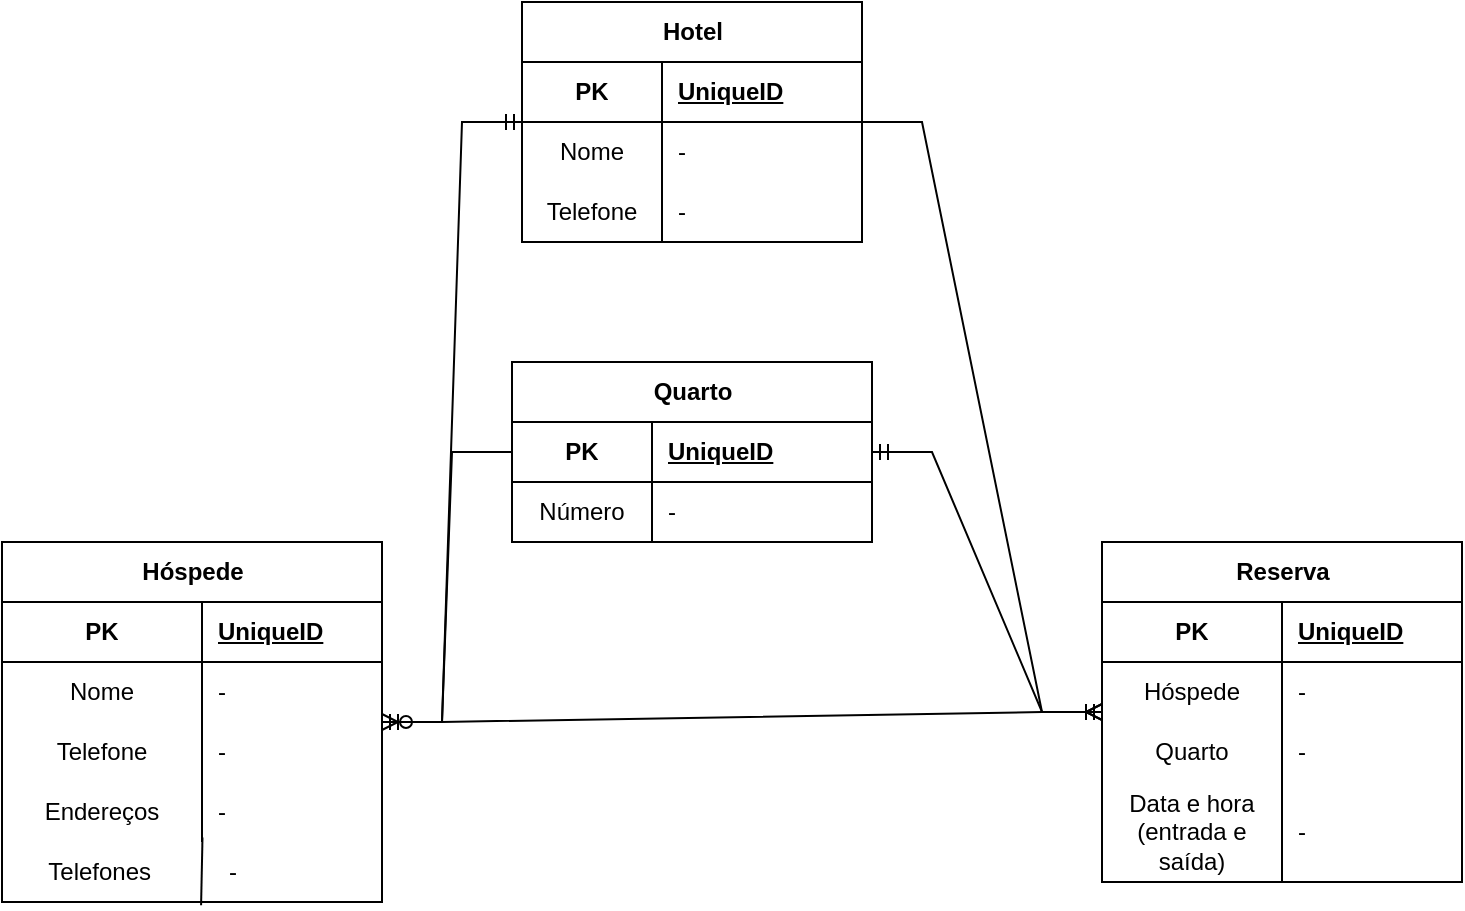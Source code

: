 <mxfile version="21.8.2" type="github">
  <diagram name="Página-1" id="kz3qCCOtKanPKsc4gqSp">
    <mxGraphModel dx="632" dy="823" grid="1" gridSize="10" guides="1" tooltips="1" connect="1" arrows="1" fold="1" page="1" pageScale="1" pageWidth="827" pageHeight="1169" math="0" shadow="0">
      <root>
        <mxCell id="0" />
        <mxCell id="1" parent="0" />
        <mxCell id="ZXoM54wwrKdv68BKIaWM-27" value="Hóspede" style="shape=table;startSize=30;container=1;collapsible=1;childLayout=tableLayout;fixedRows=1;rowLines=0;fontStyle=1;align=center;resizeLast=1;html=1;" vertex="1" parent="1">
          <mxGeometry x="90" y="320" width="190" height="180" as="geometry" />
        </mxCell>
        <mxCell id="ZXoM54wwrKdv68BKIaWM-28" value="" style="shape=tableRow;horizontal=0;startSize=0;swimlaneHead=0;swimlaneBody=0;fillColor=none;collapsible=0;dropTarget=0;points=[[0,0.5],[1,0.5]];portConstraint=eastwest;top=0;left=0;right=0;bottom=1;" vertex="1" parent="ZXoM54wwrKdv68BKIaWM-27">
          <mxGeometry y="30" width="190" height="30" as="geometry" />
        </mxCell>
        <mxCell id="ZXoM54wwrKdv68BKIaWM-29" value="PK" style="shape=partialRectangle;connectable=0;fillColor=none;top=0;left=0;bottom=0;right=0;fontStyle=1;overflow=hidden;whiteSpace=wrap;html=1;" vertex="1" parent="ZXoM54wwrKdv68BKIaWM-28">
          <mxGeometry width="100" height="30" as="geometry">
            <mxRectangle width="100" height="30" as="alternateBounds" />
          </mxGeometry>
        </mxCell>
        <mxCell id="ZXoM54wwrKdv68BKIaWM-30" value="UniqueID" style="shape=partialRectangle;connectable=0;fillColor=none;top=0;left=0;bottom=0;right=0;align=left;spacingLeft=6;fontStyle=5;overflow=hidden;whiteSpace=wrap;html=1;" vertex="1" parent="ZXoM54wwrKdv68BKIaWM-28">
          <mxGeometry x="100" width="90" height="30" as="geometry">
            <mxRectangle width="90" height="30" as="alternateBounds" />
          </mxGeometry>
        </mxCell>
        <mxCell id="ZXoM54wwrKdv68BKIaWM-31" value="" style="shape=tableRow;horizontal=0;startSize=0;swimlaneHead=0;swimlaneBody=0;fillColor=none;collapsible=0;dropTarget=0;points=[[0,0.5],[1,0.5]];portConstraint=eastwest;top=0;left=0;right=0;bottom=0;" vertex="1" parent="ZXoM54wwrKdv68BKIaWM-27">
          <mxGeometry y="60" width="190" height="30" as="geometry" />
        </mxCell>
        <mxCell id="ZXoM54wwrKdv68BKIaWM-32" value="Nome" style="shape=partialRectangle;connectable=0;fillColor=none;top=0;left=0;bottom=0;right=0;editable=1;overflow=hidden;whiteSpace=wrap;html=1;" vertex="1" parent="ZXoM54wwrKdv68BKIaWM-31">
          <mxGeometry width="100" height="30" as="geometry">
            <mxRectangle width="100" height="30" as="alternateBounds" />
          </mxGeometry>
        </mxCell>
        <mxCell id="ZXoM54wwrKdv68BKIaWM-33" value="-" style="shape=partialRectangle;connectable=0;fillColor=none;top=0;left=0;bottom=0;right=0;align=left;spacingLeft=6;overflow=hidden;whiteSpace=wrap;html=1;" vertex="1" parent="ZXoM54wwrKdv68BKIaWM-31">
          <mxGeometry x="100" width="90" height="30" as="geometry">
            <mxRectangle width="90" height="30" as="alternateBounds" />
          </mxGeometry>
        </mxCell>
        <mxCell id="ZXoM54wwrKdv68BKIaWM-34" value="" style="shape=tableRow;horizontal=0;startSize=0;swimlaneHead=0;swimlaneBody=0;fillColor=none;collapsible=0;dropTarget=0;points=[[0,0.5],[1,0.5]];portConstraint=eastwest;top=0;left=0;right=0;bottom=0;" vertex="1" parent="ZXoM54wwrKdv68BKIaWM-27">
          <mxGeometry y="90" width="190" height="30" as="geometry" />
        </mxCell>
        <mxCell id="ZXoM54wwrKdv68BKIaWM-35" value="Telefone" style="shape=partialRectangle;connectable=0;fillColor=none;top=0;left=0;bottom=0;right=0;editable=1;overflow=hidden;whiteSpace=wrap;html=1;" vertex="1" parent="ZXoM54wwrKdv68BKIaWM-34">
          <mxGeometry width="100" height="30" as="geometry">
            <mxRectangle width="100" height="30" as="alternateBounds" />
          </mxGeometry>
        </mxCell>
        <mxCell id="ZXoM54wwrKdv68BKIaWM-36" value="-" style="shape=partialRectangle;connectable=0;fillColor=none;top=0;left=0;bottom=0;right=0;align=left;spacingLeft=6;overflow=hidden;whiteSpace=wrap;html=1;" vertex="1" parent="ZXoM54wwrKdv68BKIaWM-34">
          <mxGeometry x="100" width="90" height="30" as="geometry">
            <mxRectangle width="90" height="30" as="alternateBounds" />
          </mxGeometry>
        </mxCell>
        <mxCell id="ZXoM54wwrKdv68BKIaWM-37" value="" style="shape=tableRow;horizontal=0;startSize=0;swimlaneHead=0;swimlaneBody=0;fillColor=none;collapsible=0;dropTarget=0;points=[[0,0.5],[1,0.5]];portConstraint=eastwest;top=0;left=0;right=0;bottom=0;" vertex="1" parent="ZXoM54wwrKdv68BKIaWM-27">
          <mxGeometry y="120" width="190" height="30" as="geometry" />
        </mxCell>
        <mxCell id="ZXoM54wwrKdv68BKIaWM-38" value="Endereços" style="shape=partialRectangle;connectable=0;fillColor=none;top=0;left=0;bottom=0;right=0;editable=1;overflow=hidden;whiteSpace=wrap;html=1;" vertex="1" parent="ZXoM54wwrKdv68BKIaWM-37">
          <mxGeometry width="100" height="30" as="geometry">
            <mxRectangle width="100" height="30" as="alternateBounds" />
          </mxGeometry>
        </mxCell>
        <mxCell id="ZXoM54wwrKdv68BKIaWM-39" value="-" style="shape=partialRectangle;connectable=0;fillColor=none;top=0;left=0;bottom=0;right=0;align=left;spacingLeft=6;overflow=hidden;whiteSpace=wrap;html=1;" vertex="1" parent="ZXoM54wwrKdv68BKIaWM-37">
          <mxGeometry x="100" width="90" height="30" as="geometry">
            <mxRectangle width="90" height="30" as="alternateBounds" />
          </mxGeometry>
        </mxCell>
        <mxCell id="ZXoM54wwrKdv68BKIaWM-52" value="Hotel" style="shape=table;startSize=30;container=1;collapsible=1;childLayout=tableLayout;fixedRows=1;rowLines=0;fontStyle=1;align=center;resizeLast=1;html=1;" vertex="1" parent="1">
          <mxGeometry x="350" y="50" width="170" height="120" as="geometry" />
        </mxCell>
        <mxCell id="ZXoM54wwrKdv68BKIaWM-53" value="" style="shape=tableRow;horizontal=0;startSize=0;swimlaneHead=0;swimlaneBody=0;fillColor=none;collapsible=0;dropTarget=0;points=[[0,0.5],[1,0.5]];portConstraint=eastwest;top=0;left=0;right=0;bottom=1;" vertex="1" parent="ZXoM54wwrKdv68BKIaWM-52">
          <mxGeometry y="30" width="170" height="30" as="geometry" />
        </mxCell>
        <mxCell id="ZXoM54wwrKdv68BKIaWM-54" value="PK" style="shape=partialRectangle;connectable=0;fillColor=none;top=0;left=0;bottom=0;right=0;fontStyle=1;overflow=hidden;whiteSpace=wrap;html=1;" vertex="1" parent="ZXoM54wwrKdv68BKIaWM-53">
          <mxGeometry width="70" height="30" as="geometry">
            <mxRectangle width="70" height="30" as="alternateBounds" />
          </mxGeometry>
        </mxCell>
        <mxCell id="ZXoM54wwrKdv68BKIaWM-55" value="UniqueID" style="shape=partialRectangle;connectable=0;fillColor=none;top=0;left=0;bottom=0;right=0;align=left;spacingLeft=6;fontStyle=5;overflow=hidden;whiteSpace=wrap;html=1;" vertex="1" parent="ZXoM54wwrKdv68BKIaWM-53">
          <mxGeometry x="70" width="100" height="30" as="geometry">
            <mxRectangle width="100" height="30" as="alternateBounds" />
          </mxGeometry>
        </mxCell>
        <mxCell id="ZXoM54wwrKdv68BKIaWM-56" value="" style="shape=tableRow;horizontal=0;startSize=0;swimlaneHead=0;swimlaneBody=0;fillColor=none;collapsible=0;dropTarget=0;points=[[0,0.5],[1,0.5]];portConstraint=eastwest;top=0;left=0;right=0;bottom=0;" vertex="1" parent="ZXoM54wwrKdv68BKIaWM-52">
          <mxGeometry y="60" width="170" height="30" as="geometry" />
        </mxCell>
        <mxCell id="ZXoM54wwrKdv68BKIaWM-57" value="Nome" style="shape=partialRectangle;connectable=0;fillColor=none;top=0;left=0;bottom=0;right=0;editable=1;overflow=hidden;whiteSpace=wrap;html=1;" vertex="1" parent="ZXoM54wwrKdv68BKIaWM-56">
          <mxGeometry width="70" height="30" as="geometry">
            <mxRectangle width="70" height="30" as="alternateBounds" />
          </mxGeometry>
        </mxCell>
        <mxCell id="ZXoM54wwrKdv68BKIaWM-58" value="-" style="shape=partialRectangle;connectable=0;fillColor=none;top=0;left=0;bottom=0;right=0;align=left;spacingLeft=6;overflow=hidden;whiteSpace=wrap;html=1;" vertex="1" parent="ZXoM54wwrKdv68BKIaWM-56">
          <mxGeometry x="70" width="100" height="30" as="geometry">
            <mxRectangle width="100" height="30" as="alternateBounds" />
          </mxGeometry>
        </mxCell>
        <mxCell id="ZXoM54wwrKdv68BKIaWM-59" value="" style="shape=tableRow;horizontal=0;startSize=0;swimlaneHead=0;swimlaneBody=0;fillColor=none;collapsible=0;dropTarget=0;points=[[0,0.5],[1,0.5]];portConstraint=eastwest;top=0;left=0;right=0;bottom=0;" vertex="1" parent="ZXoM54wwrKdv68BKIaWM-52">
          <mxGeometry y="90" width="170" height="30" as="geometry" />
        </mxCell>
        <mxCell id="ZXoM54wwrKdv68BKIaWM-60" value="Telefone" style="shape=partialRectangle;connectable=0;fillColor=none;top=0;left=0;bottom=0;right=0;editable=1;overflow=hidden;whiteSpace=wrap;html=1;" vertex="1" parent="ZXoM54wwrKdv68BKIaWM-59">
          <mxGeometry width="70" height="30" as="geometry">
            <mxRectangle width="70" height="30" as="alternateBounds" />
          </mxGeometry>
        </mxCell>
        <mxCell id="ZXoM54wwrKdv68BKIaWM-61" value="-" style="shape=partialRectangle;connectable=0;fillColor=none;top=0;left=0;bottom=0;right=0;align=left;spacingLeft=6;overflow=hidden;whiteSpace=wrap;html=1;" vertex="1" parent="ZXoM54wwrKdv68BKIaWM-59">
          <mxGeometry x="70" width="100" height="30" as="geometry">
            <mxRectangle width="100" height="30" as="alternateBounds" />
          </mxGeometry>
        </mxCell>
        <mxCell id="ZXoM54wwrKdv68BKIaWM-65" value="Quarto" style="shape=table;startSize=30;container=1;collapsible=1;childLayout=tableLayout;fixedRows=1;rowLines=0;fontStyle=1;align=center;resizeLast=1;html=1;" vertex="1" parent="1">
          <mxGeometry x="345" y="230" width="180" height="90" as="geometry" />
        </mxCell>
        <mxCell id="ZXoM54wwrKdv68BKIaWM-66" value="" style="shape=tableRow;horizontal=0;startSize=0;swimlaneHead=0;swimlaneBody=0;fillColor=none;collapsible=0;dropTarget=0;points=[[0,0.5],[1,0.5]];portConstraint=eastwest;top=0;left=0;right=0;bottom=1;" vertex="1" parent="ZXoM54wwrKdv68BKIaWM-65">
          <mxGeometry y="30" width="180" height="30" as="geometry" />
        </mxCell>
        <mxCell id="ZXoM54wwrKdv68BKIaWM-67" value="PK" style="shape=partialRectangle;connectable=0;fillColor=none;top=0;left=0;bottom=0;right=0;fontStyle=1;overflow=hidden;whiteSpace=wrap;html=1;" vertex="1" parent="ZXoM54wwrKdv68BKIaWM-66">
          <mxGeometry width="70" height="30" as="geometry">
            <mxRectangle width="70" height="30" as="alternateBounds" />
          </mxGeometry>
        </mxCell>
        <mxCell id="ZXoM54wwrKdv68BKIaWM-68" value="UniqueID" style="shape=partialRectangle;connectable=0;fillColor=none;top=0;left=0;bottom=0;right=0;align=left;spacingLeft=6;fontStyle=5;overflow=hidden;whiteSpace=wrap;html=1;" vertex="1" parent="ZXoM54wwrKdv68BKIaWM-66">
          <mxGeometry x="70" width="110" height="30" as="geometry">
            <mxRectangle width="110" height="30" as="alternateBounds" />
          </mxGeometry>
        </mxCell>
        <mxCell id="ZXoM54wwrKdv68BKIaWM-69" value="" style="shape=tableRow;horizontal=0;startSize=0;swimlaneHead=0;swimlaneBody=0;fillColor=none;collapsible=0;dropTarget=0;points=[[0,0.5],[1,0.5]];portConstraint=eastwest;top=0;left=0;right=0;bottom=0;" vertex="1" parent="ZXoM54wwrKdv68BKIaWM-65">
          <mxGeometry y="60" width="180" height="30" as="geometry" />
        </mxCell>
        <mxCell id="ZXoM54wwrKdv68BKIaWM-70" value="Número" style="shape=partialRectangle;connectable=0;fillColor=none;top=0;left=0;bottom=0;right=0;editable=1;overflow=hidden;whiteSpace=wrap;html=1;" vertex="1" parent="ZXoM54wwrKdv68BKIaWM-69">
          <mxGeometry width="70" height="30" as="geometry">
            <mxRectangle width="70" height="30" as="alternateBounds" />
          </mxGeometry>
        </mxCell>
        <mxCell id="ZXoM54wwrKdv68BKIaWM-71" value="-" style="shape=partialRectangle;connectable=0;fillColor=none;top=0;left=0;bottom=0;right=0;align=left;spacingLeft=6;overflow=hidden;whiteSpace=wrap;html=1;" vertex="1" parent="ZXoM54wwrKdv68BKIaWM-69">
          <mxGeometry x="70" width="110" height="30" as="geometry">
            <mxRectangle width="110" height="30" as="alternateBounds" />
          </mxGeometry>
        </mxCell>
        <mxCell id="ZXoM54wwrKdv68BKIaWM-78" value="Reserva" style="shape=table;startSize=30;container=1;collapsible=1;childLayout=tableLayout;fixedRows=1;rowLines=0;fontStyle=1;align=center;resizeLast=1;html=1;" vertex="1" parent="1">
          <mxGeometry x="640" y="320" width="180" height="170" as="geometry" />
        </mxCell>
        <mxCell id="ZXoM54wwrKdv68BKIaWM-79" value="" style="shape=tableRow;horizontal=0;startSize=0;swimlaneHead=0;swimlaneBody=0;fillColor=none;collapsible=0;dropTarget=0;points=[[0,0.5],[1,0.5]];portConstraint=eastwest;top=0;left=0;right=0;bottom=1;" vertex="1" parent="ZXoM54wwrKdv68BKIaWM-78">
          <mxGeometry y="30" width="180" height="30" as="geometry" />
        </mxCell>
        <mxCell id="ZXoM54wwrKdv68BKIaWM-80" value="PK" style="shape=partialRectangle;connectable=0;fillColor=none;top=0;left=0;bottom=0;right=0;fontStyle=1;overflow=hidden;whiteSpace=wrap;html=1;" vertex="1" parent="ZXoM54wwrKdv68BKIaWM-79">
          <mxGeometry width="90" height="30" as="geometry">
            <mxRectangle width="90" height="30" as="alternateBounds" />
          </mxGeometry>
        </mxCell>
        <mxCell id="ZXoM54wwrKdv68BKIaWM-81" value="UniqueID" style="shape=partialRectangle;connectable=0;fillColor=none;top=0;left=0;bottom=0;right=0;align=left;spacingLeft=6;fontStyle=5;overflow=hidden;whiteSpace=wrap;html=1;" vertex="1" parent="ZXoM54wwrKdv68BKIaWM-79">
          <mxGeometry x="90" width="90" height="30" as="geometry">
            <mxRectangle width="90" height="30" as="alternateBounds" />
          </mxGeometry>
        </mxCell>
        <mxCell id="ZXoM54wwrKdv68BKIaWM-82" value="" style="shape=tableRow;horizontal=0;startSize=0;swimlaneHead=0;swimlaneBody=0;fillColor=none;collapsible=0;dropTarget=0;points=[[0,0.5],[1,0.5]];portConstraint=eastwest;top=0;left=0;right=0;bottom=0;" vertex="1" parent="ZXoM54wwrKdv68BKIaWM-78">
          <mxGeometry y="60" width="180" height="30" as="geometry" />
        </mxCell>
        <mxCell id="ZXoM54wwrKdv68BKIaWM-83" value="Hóspede" style="shape=partialRectangle;connectable=0;fillColor=none;top=0;left=0;bottom=0;right=0;editable=1;overflow=hidden;whiteSpace=wrap;html=1;" vertex="1" parent="ZXoM54wwrKdv68BKIaWM-82">
          <mxGeometry width="90" height="30" as="geometry">
            <mxRectangle width="90" height="30" as="alternateBounds" />
          </mxGeometry>
        </mxCell>
        <mxCell id="ZXoM54wwrKdv68BKIaWM-84" value="-" style="shape=partialRectangle;connectable=0;fillColor=none;top=0;left=0;bottom=0;right=0;align=left;spacingLeft=6;overflow=hidden;whiteSpace=wrap;html=1;" vertex="1" parent="ZXoM54wwrKdv68BKIaWM-82">
          <mxGeometry x="90" width="90" height="30" as="geometry">
            <mxRectangle width="90" height="30" as="alternateBounds" />
          </mxGeometry>
        </mxCell>
        <mxCell id="ZXoM54wwrKdv68BKIaWM-85" value="" style="shape=tableRow;horizontal=0;startSize=0;swimlaneHead=0;swimlaneBody=0;fillColor=none;collapsible=0;dropTarget=0;points=[[0,0.5],[1,0.5]];portConstraint=eastwest;top=0;left=0;right=0;bottom=0;" vertex="1" parent="ZXoM54wwrKdv68BKIaWM-78">
          <mxGeometry y="90" width="180" height="30" as="geometry" />
        </mxCell>
        <mxCell id="ZXoM54wwrKdv68BKIaWM-86" value="Quarto" style="shape=partialRectangle;connectable=0;fillColor=none;top=0;left=0;bottom=0;right=0;editable=1;overflow=hidden;whiteSpace=wrap;html=1;" vertex="1" parent="ZXoM54wwrKdv68BKIaWM-85">
          <mxGeometry width="90" height="30" as="geometry">
            <mxRectangle width="90" height="30" as="alternateBounds" />
          </mxGeometry>
        </mxCell>
        <mxCell id="ZXoM54wwrKdv68BKIaWM-87" value="-" style="shape=partialRectangle;connectable=0;fillColor=none;top=0;left=0;bottom=0;right=0;align=left;spacingLeft=6;overflow=hidden;whiteSpace=wrap;html=1;" vertex="1" parent="ZXoM54wwrKdv68BKIaWM-85">
          <mxGeometry x="90" width="90" height="30" as="geometry">
            <mxRectangle width="90" height="30" as="alternateBounds" />
          </mxGeometry>
        </mxCell>
        <mxCell id="ZXoM54wwrKdv68BKIaWM-88" value="" style="shape=tableRow;horizontal=0;startSize=0;swimlaneHead=0;swimlaneBody=0;fillColor=none;collapsible=0;dropTarget=0;points=[[0,0.5],[1,0.5]];portConstraint=eastwest;top=0;left=0;right=0;bottom=0;" vertex="1" parent="ZXoM54wwrKdv68BKIaWM-78">
          <mxGeometry y="120" width="180" height="50" as="geometry" />
        </mxCell>
        <mxCell id="ZXoM54wwrKdv68BKIaWM-89" value="Data e hora (entrada e saída)" style="shape=partialRectangle;connectable=0;fillColor=none;top=0;left=0;bottom=0;right=0;editable=1;overflow=hidden;whiteSpace=wrap;html=1;" vertex="1" parent="ZXoM54wwrKdv68BKIaWM-88">
          <mxGeometry width="90" height="50" as="geometry">
            <mxRectangle width="90" height="50" as="alternateBounds" />
          </mxGeometry>
        </mxCell>
        <mxCell id="ZXoM54wwrKdv68BKIaWM-90" value="-" style="shape=partialRectangle;connectable=0;fillColor=none;top=0;left=0;bottom=0;right=0;align=left;spacingLeft=6;overflow=hidden;whiteSpace=wrap;html=1;" vertex="1" parent="ZXoM54wwrKdv68BKIaWM-88">
          <mxGeometry x="90" width="90" height="50" as="geometry">
            <mxRectangle width="90" height="50" as="alternateBounds" />
          </mxGeometry>
        </mxCell>
        <mxCell id="ZXoM54wwrKdv68BKIaWM-107" value="Telefones&amp;nbsp;" style="text;html=1;align=center;verticalAlign=middle;resizable=0;points=[];autosize=1;strokeColor=none;fillColor=none;" vertex="1" parent="1">
          <mxGeometry x="100" y="470" width="80" height="30" as="geometry" />
        </mxCell>
        <mxCell id="ZXoM54wwrKdv68BKIaWM-108" value="" style="endArrow=none;html=1;rounded=0;exitX=-0.015;exitY=1.053;exitDx=0;exitDy=0;entryX=0.008;entryY=-0.074;entryDx=0;entryDy=0;entryPerimeter=0;exitPerimeter=0;" edge="1" parent="1" source="ZXoM54wwrKdv68BKIaWM-109" target="ZXoM54wwrKdv68BKIaWM-109">
          <mxGeometry width="50" height="50" relative="1" as="geometry">
            <mxPoint x="160" y="508" as="sourcePoint" />
            <mxPoint x="160" y="480" as="targetPoint" />
          </mxGeometry>
        </mxCell>
        <mxCell id="ZXoM54wwrKdv68BKIaWM-109" value="-" style="text;html=1;align=center;verticalAlign=middle;resizable=0;points=[];autosize=1;strokeColor=none;fillColor=none;" vertex="1" parent="1">
          <mxGeometry x="190" y="470" width="30" height="30" as="geometry" />
        </mxCell>
        <mxCell id="ZXoM54wwrKdv68BKIaWM-111" value="" style="edgeStyle=entityRelationEdgeStyle;fontSize=12;html=1;endArrow=ERzeroToMany;startArrow=ERmandOne;rounded=0;" edge="1" parent="1" source="ZXoM54wwrKdv68BKIaWM-52" target="ZXoM54wwrKdv68BKIaWM-27">
          <mxGeometry width="100" height="100" relative="1" as="geometry">
            <mxPoint x="170" y="160" as="sourcePoint" />
            <mxPoint x="270" y="60" as="targetPoint" />
          </mxGeometry>
        </mxCell>
        <mxCell id="ZXoM54wwrKdv68BKIaWM-112" value="" style="edgeStyle=entityRelationEdgeStyle;fontSize=12;html=1;endArrow=ERmandOne;startArrow=ERmandOne;rounded=0;" edge="1" parent="1" source="ZXoM54wwrKdv68BKIaWM-65" target="ZXoM54wwrKdv68BKIaWM-78">
          <mxGeometry width="100" height="100" relative="1" as="geometry">
            <mxPoint x="510" y="430" as="sourcePoint" />
            <mxPoint x="610" y="330" as="targetPoint" />
          </mxGeometry>
        </mxCell>
        <mxCell id="ZXoM54wwrKdv68BKIaWM-113" value="" style="edgeStyle=entityRelationEdgeStyle;fontSize=12;html=1;endArrow=ERoneToMany;startArrow=ERmandOne;rounded=0;" edge="1" parent="1" source="ZXoM54wwrKdv68BKIaWM-27" target="ZXoM54wwrKdv68BKIaWM-78">
          <mxGeometry width="100" height="100" relative="1" as="geometry">
            <mxPoint x="320" y="510" as="sourcePoint" />
            <mxPoint x="420" y="410" as="targetPoint" />
            <Array as="points">
              <mxPoint x="50" y="530" />
            </Array>
          </mxGeometry>
        </mxCell>
        <mxCell id="ZXoM54wwrKdv68BKIaWM-114" value="" style="edgeStyle=entityRelationEdgeStyle;fontSize=12;html=1;endArrow=ERoneToMany;rounded=0;" edge="1" parent="1" source="ZXoM54wwrKdv68BKIaWM-52" target="ZXoM54wwrKdv68BKIaWM-78">
          <mxGeometry width="100" height="100" relative="1" as="geometry">
            <mxPoint x="590" y="250" as="sourcePoint" />
            <mxPoint x="690" y="150" as="targetPoint" />
          </mxGeometry>
        </mxCell>
        <mxCell id="ZXoM54wwrKdv68BKIaWM-115" value="" style="edgeStyle=entityRelationEdgeStyle;fontSize=12;html=1;endArrow=ERmandOne;rounded=0;" edge="1" parent="1" source="ZXoM54wwrKdv68BKIaWM-65" target="ZXoM54wwrKdv68BKIaWM-27">
          <mxGeometry width="100" height="100" relative="1" as="geometry">
            <mxPoint x="230" y="370" as="sourcePoint" />
            <mxPoint x="330" y="270" as="targetPoint" />
          </mxGeometry>
        </mxCell>
      </root>
    </mxGraphModel>
  </diagram>
</mxfile>
